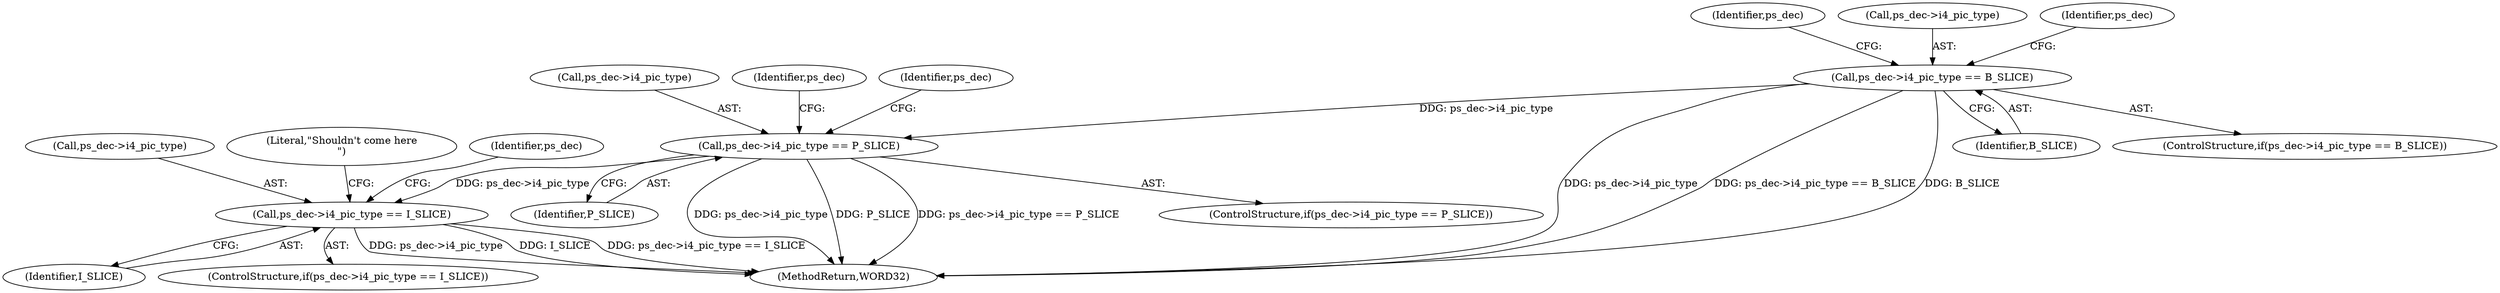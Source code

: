 digraph "0_Android_494561291a503840f385fbcd11d9bc5f4dc502b8@pointer" {
"1001944" [label="(Call,ps_dec->i4_pic_type == B_SLICE)"];
"1001957" [label="(Call,ps_dec->i4_pic_type == P_SLICE)"];
"1001970" [label="(Call,ps_dec->i4_pic_type == I_SLICE)"];
"1001961" [label="(Identifier,P_SLICE)"];
"1001958" [label="(Call,ps_dec->i4_pic_type)"];
"1001952" [label="(Identifier,ps_dec)"];
"1002185" [label="(MethodReturn,WORD32)"];
"1001957" [label="(Call,ps_dec->i4_pic_type == P_SLICE)"];
"1001956" [label="(ControlStructure,if(ps_dec->i4_pic_type == P_SLICE))"];
"1001944" [label="(Call,ps_dec->i4_pic_type == B_SLICE)"];
"1001965" [label="(Identifier,ps_dec)"];
"1001971" [label="(Call,ps_dec->i4_pic_type)"];
"1001984" [label="(Literal,\"Shouldn't come here\n\")"];
"1001974" [label="(Identifier,I_SLICE)"];
"1001948" [label="(Identifier,B_SLICE)"];
"1001978" [label="(Identifier,ps_dec)"];
"1001970" [label="(Call,ps_dec->i4_pic_type == I_SLICE)"];
"1001972" [label="(Identifier,ps_dec)"];
"1001945" [label="(Call,ps_dec->i4_pic_type)"];
"1001943" [label="(ControlStructure,if(ps_dec->i4_pic_type == B_SLICE))"];
"1001969" [label="(ControlStructure,if(ps_dec->i4_pic_type == I_SLICE))"];
"1001959" [label="(Identifier,ps_dec)"];
"1001944" -> "1001943"  [label="AST: "];
"1001944" -> "1001948"  [label="CFG: "];
"1001945" -> "1001944"  [label="AST: "];
"1001948" -> "1001944"  [label="AST: "];
"1001952" -> "1001944"  [label="CFG: "];
"1001959" -> "1001944"  [label="CFG: "];
"1001944" -> "1002185"  [label="DDG: ps_dec->i4_pic_type"];
"1001944" -> "1002185"  [label="DDG: ps_dec->i4_pic_type == B_SLICE"];
"1001944" -> "1002185"  [label="DDG: B_SLICE"];
"1001944" -> "1001957"  [label="DDG: ps_dec->i4_pic_type"];
"1001957" -> "1001956"  [label="AST: "];
"1001957" -> "1001961"  [label="CFG: "];
"1001958" -> "1001957"  [label="AST: "];
"1001961" -> "1001957"  [label="AST: "];
"1001965" -> "1001957"  [label="CFG: "];
"1001972" -> "1001957"  [label="CFG: "];
"1001957" -> "1002185"  [label="DDG: ps_dec->i4_pic_type"];
"1001957" -> "1002185"  [label="DDG: P_SLICE"];
"1001957" -> "1002185"  [label="DDG: ps_dec->i4_pic_type == P_SLICE"];
"1001957" -> "1001970"  [label="DDG: ps_dec->i4_pic_type"];
"1001970" -> "1001969"  [label="AST: "];
"1001970" -> "1001974"  [label="CFG: "];
"1001971" -> "1001970"  [label="AST: "];
"1001974" -> "1001970"  [label="AST: "];
"1001978" -> "1001970"  [label="CFG: "];
"1001984" -> "1001970"  [label="CFG: "];
"1001970" -> "1002185"  [label="DDG: ps_dec->i4_pic_type"];
"1001970" -> "1002185"  [label="DDG: I_SLICE"];
"1001970" -> "1002185"  [label="DDG: ps_dec->i4_pic_type == I_SLICE"];
}
